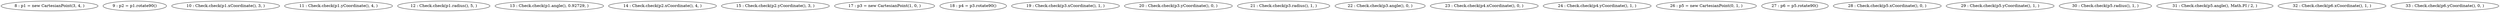 digraph G {
"8 : p1 = new CartesianPoint(3, 4, )"
"9 : p2 = p1.rotate90()"
"10 : Check.check(p1.xCoordinate(), 3, )"
"11 : Check.check(p1.yCoordinate(), 4, )"
"12 : Check.check(p1.radius(), 5, )"
"13 : Check.check(p1.angle(), 0.92729, )"
"14 : Check.check(p2.xCoordinate(), 4, )"
"15 : Check.check(p2.yCoordinate(), 3, )"
"17 : p3 = new CartesianPoint(1, 0, )"
"18 : p4 = p3.rotate90()"
"19 : Check.check(p3.xCoordinate(), 1, )"
"20 : Check.check(p3.yCoordinate(), 0, )"
"21 : Check.check(p3.radius(), 1, )"
"22 : Check.check(p3.angle(), 0, )"
"23 : Check.check(p4.xCoordinate(), 0, )"
"24 : Check.check(p4.yCoordinate(), 1, )"
"26 : p5 = new CartesianPoint(0, 1, )"
"27 : p6 = p5.rotate90()"
"28 : Check.check(p5.xCoordinate(), 0, )"
"29 : Check.check(p5.yCoordinate(), 1, )"
"30 : Check.check(p5.radius(), 1, )"
"31 : Check.check(p5.angle(), Math.PI / 2, )"
"32 : Check.check(p6.xCoordinate(), 1, )"
"33 : Check.check(p6.yCoordinate(), 0, )"
}